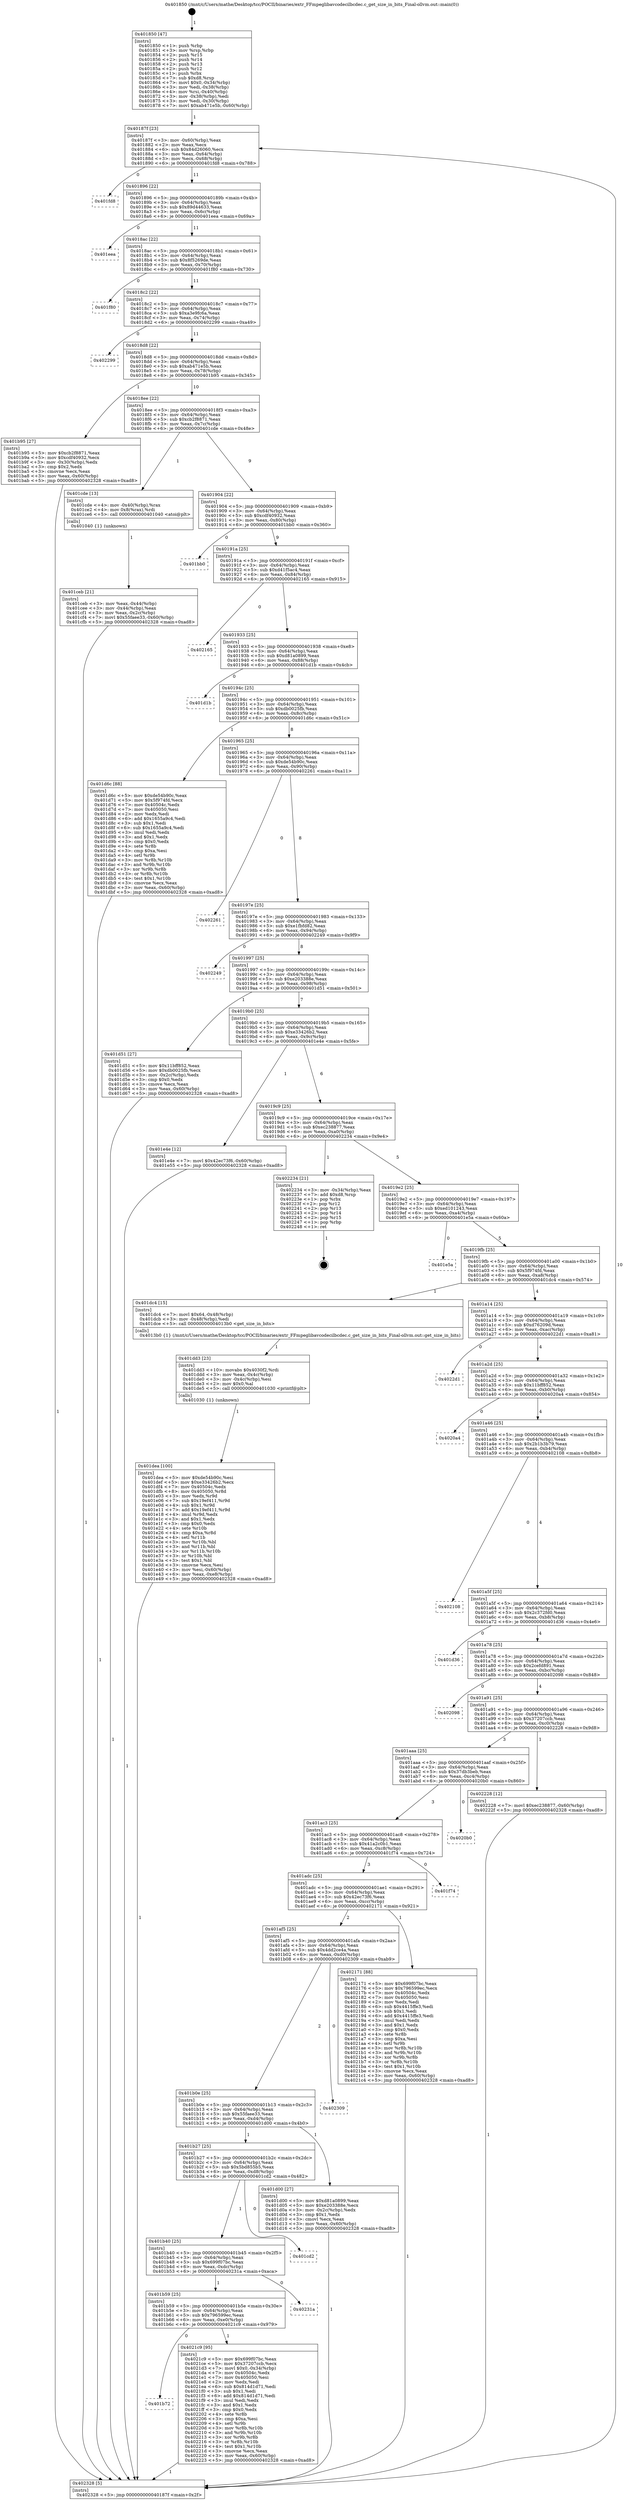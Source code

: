 digraph "0x401850" {
  label = "0x401850 (/mnt/c/Users/mathe/Desktop/tcc/POCII/binaries/extr_FFmpeglibavcodecilbcdec.c_get_size_in_bits_Final-ollvm.out::main(0))"
  labelloc = "t"
  node[shape=record]

  Entry [label="",width=0.3,height=0.3,shape=circle,fillcolor=black,style=filled]
  "0x40187f" [label="{
     0x40187f [23]\l
     | [instrs]\l
     &nbsp;&nbsp;0x40187f \<+3\>: mov -0x60(%rbp),%eax\l
     &nbsp;&nbsp;0x401882 \<+2\>: mov %eax,%ecx\l
     &nbsp;&nbsp;0x401884 \<+6\>: sub $0x84d26060,%ecx\l
     &nbsp;&nbsp;0x40188a \<+3\>: mov %eax,-0x64(%rbp)\l
     &nbsp;&nbsp;0x40188d \<+3\>: mov %ecx,-0x68(%rbp)\l
     &nbsp;&nbsp;0x401890 \<+6\>: je 0000000000401fd8 \<main+0x788\>\l
  }"]
  "0x401fd8" [label="{
     0x401fd8\l
  }", style=dashed]
  "0x401896" [label="{
     0x401896 [22]\l
     | [instrs]\l
     &nbsp;&nbsp;0x401896 \<+5\>: jmp 000000000040189b \<main+0x4b\>\l
     &nbsp;&nbsp;0x40189b \<+3\>: mov -0x64(%rbp),%eax\l
     &nbsp;&nbsp;0x40189e \<+5\>: sub $0x89d44633,%eax\l
     &nbsp;&nbsp;0x4018a3 \<+3\>: mov %eax,-0x6c(%rbp)\l
     &nbsp;&nbsp;0x4018a6 \<+6\>: je 0000000000401eea \<main+0x69a\>\l
  }"]
  Exit [label="",width=0.3,height=0.3,shape=circle,fillcolor=black,style=filled,peripheries=2]
  "0x401eea" [label="{
     0x401eea\l
  }", style=dashed]
  "0x4018ac" [label="{
     0x4018ac [22]\l
     | [instrs]\l
     &nbsp;&nbsp;0x4018ac \<+5\>: jmp 00000000004018b1 \<main+0x61\>\l
     &nbsp;&nbsp;0x4018b1 \<+3\>: mov -0x64(%rbp),%eax\l
     &nbsp;&nbsp;0x4018b4 \<+5\>: sub $0x8f5269de,%eax\l
     &nbsp;&nbsp;0x4018b9 \<+3\>: mov %eax,-0x70(%rbp)\l
     &nbsp;&nbsp;0x4018bc \<+6\>: je 0000000000401f80 \<main+0x730\>\l
  }"]
  "0x401b72" [label="{
     0x401b72\l
  }", style=dashed]
  "0x401f80" [label="{
     0x401f80\l
  }", style=dashed]
  "0x4018c2" [label="{
     0x4018c2 [22]\l
     | [instrs]\l
     &nbsp;&nbsp;0x4018c2 \<+5\>: jmp 00000000004018c7 \<main+0x77\>\l
     &nbsp;&nbsp;0x4018c7 \<+3\>: mov -0x64(%rbp),%eax\l
     &nbsp;&nbsp;0x4018ca \<+5\>: sub $0xa3e9fc6a,%eax\l
     &nbsp;&nbsp;0x4018cf \<+3\>: mov %eax,-0x74(%rbp)\l
     &nbsp;&nbsp;0x4018d2 \<+6\>: je 0000000000402299 \<main+0xa49\>\l
  }"]
  "0x4021c9" [label="{
     0x4021c9 [95]\l
     | [instrs]\l
     &nbsp;&nbsp;0x4021c9 \<+5\>: mov $0x699f07bc,%eax\l
     &nbsp;&nbsp;0x4021ce \<+5\>: mov $0x37207ccb,%ecx\l
     &nbsp;&nbsp;0x4021d3 \<+7\>: movl $0x0,-0x34(%rbp)\l
     &nbsp;&nbsp;0x4021da \<+7\>: mov 0x40504c,%edx\l
     &nbsp;&nbsp;0x4021e1 \<+7\>: mov 0x405050,%esi\l
     &nbsp;&nbsp;0x4021e8 \<+2\>: mov %edx,%edi\l
     &nbsp;&nbsp;0x4021ea \<+6\>: sub $0x814d1d71,%edi\l
     &nbsp;&nbsp;0x4021f0 \<+3\>: sub $0x1,%edi\l
     &nbsp;&nbsp;0x4021f3 \<+6\>: add $0x814d1d71,%edi\l
     &nbsp;&nbsp;0x4021f9 \<+3\>: imul %edi,%edx\l
     &nbsp;&nbsp;0x4021fc \<+3\>: and $0x1,%edx\l
     &nbsp;&nbsp;0x4021ff \<+3\>: cmp $0x0,%edx\l
     &nbsp;&nbsp;0x402202 \<+4\>: sete %r8b\l
     &nbsp;&nbsp;0x402206 \<+3\>: cmp $0xa,%esi\l
     &nbsp;&nbsp;0x402209 \<+4\>: setl %r9b\l
     &nbsp;&nbsp;0x40220d \<+3\>: mov %r8b,%r10b\l
     &nbsp;&nbsp;0x402210 \<+3\>: and %r9b,%r10b\l
     &nbsp;&nbsp;0x402213 \<+3\>: xor %r9b,%r8b\l
     &nbsp;&nbsp;0x402216 \<+3\>: or %r8b,%r10b\l
     &nbsp;&nbsp;0x402219 \<+4\>: test $0x1,%r10b\l
     &nbsp;&nbsp;0x40221d \<+3\>: cmovne %ecx,%eax\l
     &nbsp;&nbsp;0x402220 \<+3\>: mov %eax,-0x60(%rbp)\l
     &nbsp;&nbsp;0x402223 \<+5\>: jmp 0000000000402328 \<main+0xad8\>\l
  }"]
  "0x402299" [label="{
     0x402299\l
  }", style=dashed]
  "0x4018d8" [label="{
     0x4018d8 [22]\l
     | [instrs]\l
     &nbsp;&nbsp;0x4018d8 \<+5\>: jmp 00000000004018dd \<main+0x8d\>\l
     &nbsp;&nbsp;0x4018dd \<+3\>: mov -0x64(%rbp),%eax\l
     &nbsp;&nbsp;0x4018e0 \<+5\>: sub $0xab471e5b,%eax\l
     &nbsp;&nbsp;0x4018e5 \<+3\>: mov %eax,-0x78(%rbp)\l
     &nbsp;&nbsp;0x4018e8 \<+6\>: je 0000000000401b95 \<main+0x345\>\l
  }"]
  "0x401b59" [label="{
     0x401b59 [25]\l
     | [instrs]\l
     &nbsp;&nbsp;0x401b59 \<+5\>: jmp 0000000000401b5e \<main+0x30e\>\l
     &nbsp;&nbsp;0x401b5e \<+3\>: mov -0x64(%rbp),%eax\l
     &nbsp;&nbsp;0x401b61 \<+5\>: sub $0x796599ec,%eax\l
     &nbsp;&nbsp;0x401b66 \<+6\>: mov %eax,-0xe0(%rbp)\l
     &nbsp;&nbsp;0x401b6c \<+6\>: je 00000000004021c9 \<main+0x979\>\l
  }"]
  "0x401b95" [label="{
     0x401b95 [27]\l
     | [instrs]\l
     &nbsp;&nbsp;0x401b95 \<+5\>: mov $0xcb2f8871,%eax\l
     &nbsp;&nbsp;0x401b9a \<+5\>: mov $0xcdf40932,%ecx\l
     &nbsp;&nbsp;0x401b9f \<+3\>: mov -0x30(%rbp),%edx\l
     &nbsp;&nbsp;0x401ba2 \<+3\>: cmp $0x2,%edx\l
     &nbsp;&nbsp;0x401ba5 \<+3\>: cmovne %ecx,%eax\l
     &nbsp;&nbsp;0x401ba8 \<+3\>: mov %eax,-0x60(%rbp)\l
     &nbsp;&nbsp;0x401bab \<+5\>: jmp 0000000000402328 \<main+0xad8\>\l
  }"]
  "0x4018ee" [label="{
     0x4018ee [22]\l
     | [instrs]\l
     &nbsp;&nbsp;0x4018ee \<+5\>: jmp 00000000004018f3 \<main+0xa3\>\l
     &nbsp;&nbsp;0x4018f3 \<+3\>: mov -0x64(%rbp),%eax\l
     &nbsp;&nbsp;0x4018f6 \<+5\>: sub $0xcb2f8871,%eax\l
     &nbsp;&nbsp;0x4018fb \<+3\>: mov %eax,-0x7c(%rbp)\l
     &nbsp;&nbsp;0x4018fe \<+6\>: je 0000000000401cde \<main+0x48e\>\l
  }"]
  "0x402328" [label="{
     0x402328 [5]\l
     | [instrs]\l
     &nbsp;&nbsp;0x402328 \<+5\>: jmp 000000000040187f \<main+0x2f\>\l
  }"]
  "0x401850" [label="{
     0x401850 [47]\l
     | [instrs]\l
     &nbsp;&nbsp;0x401850 \<+1\>: push %rbp\l
     &nbsp;&nbsp;0x401851 \<+3\>: mov %rsp,%rbp\l
     &nbsp;&nbsp;0x401854 \<+2\>: push %r15\l
     &nbsp;&nbsp;0x401856 \<+2\>: push %r14\l
     &nbsp;&nbsp;0x401858 \<+2\>: push %r13\l
     &nbsp;&nbsp;0x40185a \<+2\>: push %r12\l
     &nbsp;&nbsp;0x40185c \<+1\>: push %rbx\l
     &nbsp;&nbsp;0x40185d \<+7\>: sub $0xd8,%rsp\l
     &nbsp;&nbsp;0x401864 \<+7\>: movl $0x0,-0x34(%rbp)\l
     &nbsp;&nbsp;0x40186b \<+3\>: mov %edi,-0x38(%rbp)\l
     &nbsp;&nbsp;0x40186e \<+4\>: mov %rsi,-0x40(%rbp)\l
     &nbsp;&nbsp;0x401872 \<+3\>: mov -0x38(%rbp),%edi\l
     &nbsp;&nbsp;0x401875 \<+3\>: mov %edi,-0x30(%rbp)\l
     &nbsp;&nbsp;0x401878 \<+7\>: movl $0xab471e5b,-0x60(%rbp)\l
  }"]
  "0x40231a" [label="{
     0x40231a\l
  }", style=dashed]
  "0x401cde" [label="{
     0x401cde [13]\l
     | [instrs]\l
     &nbsp;&nbsp;0x401cde \<+4\>: mov -0x40(%rbp),%rax\l
     &nbsp;&nbsp;0x401ce2 \<+4\>: mov 0x8(%rax),%rdi\l
     &nbsp;&nbsp;0x401ce6 \<+5\>: call 0000000000401040 \<atoi@plt\>\l
     | [calls]\l
     &nbsp;&nbsp;0x401040 \{1\} (unknown)\l
  }"]
  "0x401904" [label="{
     0x401904 [22]\l
     | [instrs]\l
     &nbsp;&nbsp;0x401904 \<+5\>: jmp 0000000000401909 \<main+0xb9\>\l
     &nbsp;&nbsp;0x401909 \<+3\>: mov -0x64(%rbp),%eax\l
     &nbsp;&nbsp;0x40190c \<+5\>: sub $0xcdf40932,%eax\l
     &nbsp;&nbsp;0x401911 \<+3\>: mov %eax,-0x80(%rbp)\l
     &nbsp;&nbsp;0x401914 \<+6\>: je 0000000000401bb0 \<main+0x360\>\l
  }"]
  "0x401ceb" [label="{
     0x401ceb [21]\l
     | [instrs]\l
     &nbsp;&nbsp;0x401ceb \<+3\>: mov %eax,-0x44(%rbp)\l
     &nbsp;&nbsp;0x401cee \<+3\>: mov -0x44(%rbp),%eax\l
     &nbsp;&nbsp;0x401cf1 \<+3\>: mov %eax,-0x2c(%rbp)\l
     &nbsp;&nbsp;0x401cf4 \<+7\>: movl $0x55faee33,-0x60(%rbp)\l
     &nbsp;&nbsp;0x401cfb \<+5\>: jmp 0000000000402328 \<main+0xad8\>\l
  }"]
  "0x401b40" [label="{
     0x401b40 [25]\l
     | [instrs]\l
     &nbsp;&nbsp;0x401b40 \<+5\>: jmp 0000000000401b45 \<main+0x2f5\>\l
     &nbsp;&nbsp;0x401b45 \<+3\>: mov -0x64(%rbp),%eax\l
     &nbsp;&nbsp;0x401b48 \<+5\>: sub $0x699f07bc,%eax\l
     &nbsp;&nbsp;0x401b4d \<+6\>: mov %eax,-0xdc(%rbp)\l
     &nbsp;&nbsp;0x401b53 \<+6\>: je 000000000040231a \<main+0xaca\>\l
  }"]
  "0x401bb0" [label="{
     0x401bb0\l
  }", style=dashed]
  "0x40191a" [label="{
     0x40191a [25]\l
     | [instrs]\l
     &nbsp;&nbsp;0x40191a \<+5\>: jmp 000000000040191f \<main+0xcf\>\l
     &nbsp;&nbsp;0x40191f \<+3\>: mov -0x64(%rbp),%eax\l
     &nbsp;&nbsp;0x401922 \<+5\>: sub $0xd41f5ac4,%eax\l
     &nbsp;&nbsp;0x401927 \<+6\>: mov %eax,-0x84(%rbp)\l
     &nbsp;&nbsp;0x40192d \<+6\>: je 0000000000402165 \<main+0x915\>\l
  }"]
  "0x401cd2" [label="{
     0x401cd2\l
  }", style=dashed]
  "0x402165" [label="{
     0x402165\l
  }", style=dashed]
  "0x401933" [label="{
     0x401933 [25]\l
     | [instrs]\l
     &nbsp;&nbsp;0x401933 \<+5\>: jmp 0000000000401938 \<main+0xe8\>\l
     &nbsp;&nbsp;0x401938 \<+3\>: mov -0x64(%rbp),%eax\l
     &nbsp;&nbsp;0x40193b \<+5\>: sub $0xd81a0899,%eax\l
     &nbsp;&nbsp;0x401940 \<+6\>: mov %eax,-0x88(%rbp)\l
     &nbsp;&nbsp;0x401946 \<+6\>: je 0000000000401d1b \<main+0x4cb\>\l
  }"]
  "0x401dea" [label="{
     0x401dea [100]\l
     | [instrs]\l
     &nbsp;&nbsp;0x401dea \<+5\>: mov $0xde54b90c,%esi\l
     &nbsp;&nbsp;0x401def \<+5\>: mov $0xe33426b2,%ecx\l
     &nbsp;&nbsp;0x401df4 \<+7\>: mov 0x40504c,%edx\l
     &nbsp;&nbsp;0x401dfb \<+8\>: mov 0x405050,%r8d\l
     &nbsp;&nbsp;0x401e03 \<+3\>: mov %edx,%r9d\l
     &nbsp;&nbsp;0x401e06 \<+7\>: sub $0x19ef411,%r9d\l
     &nbsp;&nbsp;0x401e0d \<+4\>: sub $0x1,%r9d\l
     &nbsp;&nbsp;0x401e11 \<+7\>: add $0x19ef411,%r9d\l
     &nbsp;&nbsp;0x401e18 \<+4\>: imul %r9d,%edx\l
     &nbsp;&nbsp;0x401e1c \<+3\>: and $0x1,%edx\l
     &nbsp;&nbsp;0x401e1f \<+3\>: cmp $0x0,%edx\l
     &nbsp;&nbsp;0x401e22 \<+4\>: sete %r10b\l
     &nbsp;&nbsp;0x401e26 \<+4\>: cmp $0xa,%r8d\l
     &nbsp;&nbsp;0x401e2a \<+4\>: setl %r11b\l
     &nbsp;&nbsp;0x401e2e \<+3\>: mov %r10b,%bl\l
     &nbsp;&nbsp;0x401e31 \<+3\>: and %r11b,%bl\l
     &nbsp;&nbsp;0x401e34 \<+3\>: xor %r11b,%r10b\l
     &nbsp;&nbsp;0x401e37 \<+3\>: or %r10b,%bl\l
     &nbsp;&nbsp;0x401e3a \<+3\>: test $0x1,%bl\l
     &nbsp;&nbsp;0x401e3d \<+3\>: cmovne %ecx,%esi\l
     &nbsp;&nbsp;0x401e40 \<+3\>: mov %esi,-0x60(%rbp)\l
     &nbsp;&nbsp;0x401e43 \<+6\>: mov %eax,-0xe8(%rbp)\l
     &nbsp;&nbsp;0x401e49 \<+5\>: jmp 0000000000402328 \<main+0xad8\>\l
  }"]
  "0x401d1b" [label="{
     0x401d1b\l
  }", style=dashed]
  "0x40194c" [label="{
     0x40194c [25]\l
     | [instrs]\l
     &nbsp;&nbsp;0x40194c \<+5\>: jmp 0000000000401951 \<main+0x101\>\l
     &nbsp;&nbsp;0x401951 \<+3\>: mov -0x64(%rbp),%eax\l
     &nbsp;&nbsp;0x401954 \<+5\>: sub $0xdb0025fb,%eax\l
     &nbsp;&nbsp;0x401959 \<+6\>: mov %eax,-0x8c(%rbp)\l
     &nbsp;&nbsp;0x40195f \<+6\>: je 0000000000401d6c \<main+0x51c\>\l
  }"]
  "0x401dd3" [label="{
     0x401dd3 [23]\l
     | [instrs]\l
     &nbsp;&nbsp;0x401dd3 \<+10\>: movabs $0x4030f2,%rdi\l
     &nbsp;&nbsp;0x401ddd \<+3\>: mov %eax,-0x4c(%rbp)\l
     &nbsp;&nbsp;0x401de0 \<+3\>: mov -0x4c(%rbp),%esi\l
     &nbsp;&nbsp;0x401de3 \<+2\>: mov $0x0,%al\l
     &nbsp;&nbsp;0x401de5 \<+5\>: call 0000000000401030 \<printf@plt\>\l
     | [calls]\l
     &nbsp;&nbsp;0x401030 \{1\} (unknown)\l
  }"]
  "0x401d6c" [label="{
     0x401d6c [88]\l
     | [instrs]\l
     &nbsp;&nbsp;0x401d6c \<+5\>: mov $0xde54b90c,%eax\l
     &nbsp;&nbsp;0x401d71 \<+5\>: mov $0x5f974fd,%ecx\l
     &nbsp;&nbsp;0x401d76 \<+7\>: mov 0x40504c,%edx\l
     &nbsp;&nbsp;0x401d7d \<+7\>: mov 0x405050,%esi\l
     &nbsp;&nbsp;0x401d84 \<+2\>: mov %edx,%edi\l
     &nbsp;&nbsp;0x401d86 \<+6\>: add $0x1655a9c4,%edi\l
     &nbsp;&nbsp;0x401d8c \<+3\>: sub $0x1,%edi\l
     &nbsp;&nbsp;0x401d8f \<+6\>: sub $0x1655a9c4,%edi\l
     &nbsp;&nbsp;0x401d95 \<+3\>: imul %edi,%edx\l
     &nbsp;&nbsp;0x401d98 \<+3\>: and $0x1,%edx\l
     &nbsp;&nbsp;0x401d9b \<+3\>: cmp $0x0,%edx\l
     &nbsp;&nbsp;0x401d9e \<+4\>: sete %r8b\l
     &nbsp;&nbsp;0x401da2 \<+3\>: cmp $0xa,%esi\l
     &nbsp;&nbsp;0x401da5 \<+4\>: setl %r9b\l
     &nbsp;&nbsp;0x401da9 \<+3\>: mov %r8b,%r10b\l
     &nbsp;&nbsp;0x401dac \<+3\>: and %r9b,%r10b\l
     &nbsp;&nbsp;0x401daf \<+3\>: xor %r9b,%r8b\l
     &nbsp;&nbsp;0x401db2 \<+3\>: or %r8b,%r10b\l
     &nbsp;&nbsp;0x401db5 \<+4\>: test $0x1,%r10b\l
     &nbsp;&nbsp;0x401db9 \<+3\>: cmovne %ecx,%eax\l
     &nbsp;&nbsp;0x401dbc \<+3\>: mov %eax,-0x60(%rbp)\l
     &nbsp;&nbsp;0x401dbf \<+5\>: jmp 0000000000402328 \<main+0xad8\>\l
  }"]
  "0x401965" [label="{
     0x401965 [25]\l
     | [instrs]\l
     &nbsp;&nbsp;0x401965 \<+5\>: jmp 000000000040196a \<main+0x11a\>\l
     &nbsp;&nbsp;0x40196a \<+3\>: mov -0x64(%rbp),%eax\l
     &nbsp;&nbsp;0x40196d \<+5\>: sub $0xde54b90c,%eax\l
     &nbsp;&nbsp;0x401972 \<+6\>: mov %eax,-0x90(%rbp)\l
     &nbsp;&nbsp;0x401978 \<+6\>: je 0000000000402261 \<main+0xa11\>\l
  }"]
  "0x401b27" [label="{
     0x401b27 [25]\l
     | [instrs]\l
     &nbsp;&nbsp;0x401b27 \<+5\>: jmp 0000000000401b2c \<main+0x2dc\>\l
     &nbsp;&nbsp;0x401b2c \<+3\>: mov -0x64(%rbp),%eax\l
     &nbsp;&nbsp;0x401b2f \<+5\>: sub $0x5bd855b5,%eax\l
     &nbsp;&nbsp;0x401b34 \<+6\>: mov %eax,-0xd8(%rbp)\l
     &nbsp;&nbsp;0x401b3a \<+6\>: je 0000000000401cd2 \<main+0x482\>\l
  }"]
  "0x402261" [label="{
     0x402261\l
  }", style=dashed]
  "0x40197e" [label="{
     0x40197e [25]\l
     | [instrs]\l
     &nbsp;&nbsp;0x40197e \<+5\>: jmp 0000000000401983 \<main+0x133\>\l
     &nbsp;&nbsp;0x401983 \<+3\>: mov -0x64(%rbp),%eax\l
     &nbsp;&nbsp;0x401986 \<+5\>: sub $0xe1fbfd82,%eax\l
     &nbsp;&nbsp;0x40198b \<+6\>: mov %eax,-0x94(%rbp)\l
     &nbsp;&nbsp;0x401991 \<+6\>: je 0000000000402249 \<main+0x9f9\>\l
  }"]
  "0x401d00" [label="{
     0x401d00 [27]\l
     | [instrs]\l
     &nbsp;&nbsp;0x401d00 \<+5\>: mov $0xd81a0899,%eax\l
     &nbsp;&nbsp;0x401d05 \<+5\>: mov $0xe203388e,%ecx\l
     &nbsp;&nbsp;0x401d0a \<+3\>: mov -0x2c(%rbp),%edx\l
     &nbsp;&nbsp;0x401d0d \<+3\>: cmp $0x1,%edx\l
     &nbsp;&nbsp;0x401d10 \<+3\>: cmovl %ecx,%eax\l
     &nbsp;&nbsp;0x401d13 \<+3\>: mov %eax,-0x60(%rbp)\l
     &nbsp;&nbsp;0x401d16 \<+5\>: jmp 0000000000402328 \<main+0xad8\>\l
  }"]
  "0x402249" [label="{
     0x402249\l
  }", style=dashed]
  "0x401997" [label="{
     0x401997 [25]\l
     | [instrs]\l
     &nbsp;&nbsp;0x401997 \<+5\>: jmp 000000000040199c \<main+0x14c\>\l
     &nbsp;&nbsp;0x40199c \<+3\>: mov -0x64(%rbp),%eax\l
     &nbsp;&nbsp;0x40199f \<+5\>: sub $0xe203388e,%eax\l
     &nbsp;&nbsp;0x4019a4 \<+6\>: mov %eax,-0x98(%rbp)\l
     &nbsp;&nbsp;0x4019aa \<+6\>: je 0000000000401d51 \<main+0x501\>\l
  }"]
  "0x401b0e" [label="{
     0x401b0e [25]\l
     | [instrs]\l
     &nbsp;&nbsp;0x401b0e \<+5\>: jmp 0000000000401b13 \<main+0x2c3\>\l
     &nbsp;&nbsp;0x401b13 \<+3\>: mov -0x64(%rbp),%eax\l
     &nbsp;&nbsp;0x401b16 \<+5\>: sub $0x55faee33,%eax\l
     &nbsp;&nbsp;0x401b1b \<+6\>: mov %eax,-0xd4(%rbp)\l
     &nbsp;&nbsp;0x401b21 \<+6\>: je 0000000000401d00 \<main+0x4b0\>\l
  }"]
  "0x401d51" [label="{
     0x401d51 [27]\l
     | [instrs]\l
     &nbsp;&nbsp;0x401d51 \<+5\>: mov $0x11bff852,%eax\l
     &nbsp;&nbsp;0x401d56 \<+5\>: mov $0xdb0025fb,%ecx\l
     &nbsp;&nbsp;0x401d5b \<+3\>: mov -0x2c(%rbp),%edx\l
     &nbsp;&nbsp;0x401d5e \<+3\>: cmp $0x0,%edx\l
     &nbsp;&nbsp;0x401d61 \<+3\>: cmove %ecx,%eax\l
     &nbsp;&nbsp;0x401d64 \<+3\>: mov %eax,-0x60(%rbp)\l
     &nbsp;&nbsp;0x401d67 \<+5\>: jmp 0000000000402328 \<main+0xad8\>\l
  }"]
  "0x4019b0" [label="{
     0x4019b0 [25]\l
     | [instrs]\l
     &nbsp;&nbsp;0x4019b0 \<+5\>: jmp 00000000004019b5 \<main+0x165\>\l
     &nbsp;&nbsp;0x4019b5 \<+3\>: mov -0x64(%rbp),%eax\l
     &nbsp;&nbsp;0x4019b8 \<+5\>: sub $0xe33426b2,%eax\l
     &nbsp;&nbsp;0x4019bd \<+6\>: mov %eax,-0x9c(%rbp)\l
     &nbsp;&nbsp;0x4019c3 \<+6\>: je 0000000000401e4e \<main+0x5fe\>\l
  }"]
  "0x402309" [label="{
     0x402309\l
  }", style=dashed]
  "0x401e4e" [label="{
     0x401e4e [12]\l
     | [instrs]\l
     &nbsp;&nbsp;0x401e4e \<+7\>: movl $0x42ec73f6,-0x60(%rbp)\l
     &nbsp;&nbsp;0x401e55 \<+5\>: jmp 0000000000402328 \<main+0xad8\>\l
  }"]
  "0x4019c9" [label="{
     0x4019c9 [25]\l
     | [instrs]\l
     &nbsp;&nbsp;0x4019c9 \<+5\>: jmp 00000000004019ce \<main+0x17e\>\l
     &nbsp;&nbsp;0x4019ce \<+3\>: mov -0x64(%rbp),%eax\l
     &nbsp;&nbsp;0x4019d1 \<+5\>: sub $0xec238877,%eax\l
     &nbsp;&nbsp;0x4019d6 \<+6\>: mov %eax,-0xa0(%rbp)\l
     &nbsp;&nbsp;0x4019dc \<+6\>: je 0000000000402234 \<main+0x9e4\>\l
  }"]
  "0x401af5" [label="{
     0x401af5 [25]\l
     | [instrs]\l
     &nbsp;&nbsp;0x401af5 \<+5\>: jmp 0000000000401afa \<main+0x2aa\>\l
     &nbsp;&nbsp;0x401afa \<+3\>: mov -0x64(%rbp),%eax\l
     &nbsp;&nbsp;0x401afd \<+5\>: sub $0x4dd2ce4a,%eax\l
     &nbsp;&nbsp;0x401b02 \<+6\>: mov %eax,-0xd0(%rbp)\l
     &nbsp;&nbsp;0x401b08 \<+6\>: je 0000000000402309 \<main+0xab9\>\l
  }"]
  "0x402234" [label="{
     0x402234 [21]\l
     | [instrs]\l
     &nbsp;&nbsp;0x402234 \<+3\>: mov -0x34(%rbp),%eax\l
     &nbsp;&nbsp;0x402237 \<+7\>: add $0xd8,%rsp\l
     &nbsp;&nbsp;0x40223e \<+1\>: pop %rbx\l
     &nbsp;&nbsp;0x40223f \<+2\>: pop %r12\l
     &nbsp;&nbsp;0x402241 \<+2\>: pop %r13\l
     &nbsp;&nbsp;0x402243 \<+2\>: pop %r14\l
     &nbsp;&nbsp;0x402245 \<+2\>: pop %r15\l
     &nbsp;&nbsp;0x402247 \<+1\>: pop %rbp\l
     &nbsp;&nbsp;0x402248 \<+1\>: ret\l
  }"]
  "0x4019e2" [label="{
     0x4019e2 [25]\l
     | [instrs]\l
     &nbsp;&nbsp;0x4019e2 \<+5\>: jmp 00000000004019e7 \<main+0x197\>\l
     &nbsp;&nbsp;0x4019e7 \<+3\>: mov -0x64(%rbp),%eax\l
     &nbsp;&nbsp;0x4019ea \<+5\>: sub $0xed101243,%eax\l
     &nbsp;&nbsp;0x4019ef \<+6\>: mov %eax,-0xa4(%rbp)\l
     &nbsp;&nbsp;0x4019f5 \<+6\>: je 0000000000401e5a \<main+0x60a\>\l
  }"]
  "0x402171" [label="{
     0x402171 [88]\l
     | [instrs]\l
     &nbsp;&nbsp;0x402171 \<+5\>: mov $0x699f07bc,%eax\l
     &nbsp;&nbsp;0x402176 \<+5\>: mov $0x796599ec,%ecx\l
     &nbsp;&nbsp;0x40217b \<+7\>: mov 0x40504c,%edx\l
     &nbsp;&nbsp;0x402182 \<+7\>: mov 0x405050,%esi\l
     &nbsp;&nbsp;0x402189 \<+2\>: mov %edx,%edi\l
     &nbsp;&nbsp;0x40218b \<+6\>: sub $0x4415ffe3,%edi\l
     &nbsp;&nbsp;0x402191 \<+3\>: sub $0x1,%edi\l
     &nbsp;&nbsp;0x402194 \<+6\>: add $0x4415ffe3,%edi\l
     &nbsp;&nbsp;0x40219a \<+3\>: imul %edi,%edx\l
     &nbsp;&nbsp;0x40219d \<+3\>: and $0x1,%edx\l
     &nbsp;&nbsp;0x4021a0 \<+3\>: cmp $0x0,%edx\l
     &nbsp;&nbsp;0x4021a3 \<+4\>: sete %r8b\l
     &nbsp;&nbsp;0x4021a7 \<+3\>: cmp $0xa,%esi\l
     &nbsp;&nbsp;0x4021aa \<+4\>: setl %r9b\l
     &nbsp;&nbsp;0x4021ae \<+3\>: mov %r8b,%r10b\l
     &nbsp;&nbsp;0x4021b1 \<+3\>: and %r9b,%r10b\l
     &nbsp;&nbsp;0x4021b4 \<+3\>: xor %r9b,%r8b\l
     &nbsp;&nbsp;0x4021b7 \<+3\>: or %r8b,%r10b\l
     &nbsp;&nbsp;0x4021ba \<+4\>: test $0x1,%r10b\l
     &nbsp;&nbsp;0x4021be \<+3\>: cmovne %ecx,%eax\l
     &nbsp;&nbsp;0x4021c1 \<+3\>: mov %eax,-0x60(%rbp)\l
     &nbsp;&nbsp;0x4021c4 \<+5\>: jmp 0000000000402328 \<main+0xad8\>\l
  }"]
  "0x401e5a" [label="{
     0x401e5a\l
  }", style=dashed]
  "0x4019fb" [label="{
     0x4019fb [25]\l
     | [instrs]\l
     &nbsp;&nbsp;0x4019fb \<+5\>: jmp 0000000000401a00 \<main+0x1b0\>\l
     &nbsp;&nbsp;0x401a00 \<+3\>: mov -0x64(%rbp),%eax\l
     &nbsp;&nbsp;0x401a03 \<+5\>: sub $0x5f974fd,%eax\l
     &nbsp;&nbsp;0x401a08 \<+6\>: mov %eax,-0xa8(%rbp)\l
     &nbsp;&nbsp;0x401a0e \<+6\>: je 0000000000401dc4 \<main+0x574\>\l
  }"]
  "0x401adc" [label="{
     0x401adc [25]\l
     | [instrs]\l
     &nbsp;&nbsp;0x401adc \<+5\>: jmp 0000000000401ae1 \<main+0x291\>\l
     &nbsp;&nbsp;0x401ae1 \<+3\>: mov -0x64(%rbp),%eax\l
     &nbsp;&nbsp;0x401ae4 \<+5\>: sub $0x42ec73f6,%eax\l
     &nbsp;&nbsp;0x401ae9 \<+6\>: mov %eax,-0xcc(%rbp)\l
     &nbsp;&nbsp;0x401aef \<+6\>: je 0000000000402171 \<main+0x921\>\l
  }"]
  "0x401dc4" [label="{
     0x401dc4 [15]\l
     | [instrs]\l
     &nbsp;&nbsp;0x401dc4 \<+7\>: movl $0x64,-0x48(%rbp)\l
     &nbsp;&nbsp;0x401dcb \<+3\>: mov -0x48(%rbp),%edi\l
     &nbsp;&nbsp;0x401dce \<+5\>: call 00000000004013b0 \<get_size_in_bits\>\l
     | [calls]\l
     &nbsp;&nbsp;0x4013b0 \{1\} (/mnt/c/Users/mathe/Desktop/tcc/POCII/binaries/extr_FFmpeglibavcodecilbcdec.c_get_size_in_bits_Final-ollvm.out::get_size_in_bits)\l
  }"]
  "0x401a14" [label="{
     0x401a14 [25]\l
     | [instrs]\l
     &nbsp;&nbsp;0x401a14 \<+5\>: jmp 0000000000401a19 \<main+0x1c9\>\l
     &nbsp;&nbsp;0x401a19 \<+3\>: mov -0x64(%rbp),%eax\l
     &nbsp;&nbsp;0x401a1c \<+5\>: sub $0xd76209d,%eax\l
     &nbsp;&nbsp;0x401a21 \<+6\>: mov %eax,-0xac(%rbp)\l
     &nbsp;&nbsp;0x401a27 \<+6\>: je 00000000004022d1 \<main+0xa81\>\l
  }"]
  "0x401f74" [label="{
     0x401f74\l
  }", style=dashed]
  "0x4022d1" [label="{
     0x4022d1\l
  }", style=dashed]
  "0x401a2d" [label="{
     0x401a2d [25]\l
     | [instrs]\l
     &nbsp;&nbsp;0x401a2d \<+5\>: jmp 0000000000401a32 \<main+0x1e2\>\l
     &nbsp;&nbsp;0x401a32 \<+3\>: mov -0x64(%rbp),%eax\l
     &nbsp;&nbsp;0x401a35 \<+5\>: sub $0x11bff852,%eax\l
     &nbsp;&nbsp;0x401a3a \<+6\>: mov %eax,-0xb0(%rbp)\l
     &nbsp;&nbsp;0x401a40 \<+6\>: je 00000000004020a4 \<main+0x854\>\l
  }"]
  "0x401ac3" [label="{
     0x401ac3 [25]\l
     | [instrs]\l
     &nbsp;&nbsp;0x401ac3 \<+5\>: jmp 0000000000401ac8 \<main+0x278\>\l
     &nbsp;&nbsp;0x401ac8 \<+3\>: mov -0x64(%rbp),%eax\l
     &nbsp;&nbsp;0x401acb \<+5\>: sub $0x41a2c0b1,%eax\l
     &nbsp;&nbsp;0x401ad0 \<+6\>: mov %eax,-0xc8(%rbp)\l
     &nbsp;&nbsp;0x401ad6 \<+6\>: je 0000000000401f74 \<main+0x724\>\l
  }"]
  "0x4020a4" [label="{
     0x4020a4\l
  }", style=dashed]
  "0x401a46" [label="{
     0x401a46 [25]\l
     | [instrs]\l
     &nbsp;&nbsp;0x401a46 \<+5\>: jmp 0000000000401a4b \<main+0x1fb\>\l
     &nbsp;&nbsp;0x401a4b \<+3\>: mov -0x64(%rbp),%eax\l
     &nbsp;&nbsp;0x401a4e \<+5\>: sub $0x2b1b3b79,%eax\l
     &nbsp;&nbsp;0x401a53 \<+6\>: mov %eax,-0xb4(%rbp)\l
     &nbsp;&nbsp;0x401a59 \<+6\>: je 0000000000402108 \<main+0x8b8\>\l
  }"]
  "0x4020b0" [label="{
     0x4020b0\l
  }", style=dashed]
  "0x402108" [label="{
     0x402108\l
  }", style=dashed]
  "0x401a5f" [label="{
     0x401a5f [25]\l
     | [instrs]\l
     &nbsp;&nbsp;0x401a5f \<+5\>: jmp 0000000000401a64 \<main+0x214\>\l
     &nbsp;&nbsp;0x401a64 \<+3\>: mov -0x64(%rbp),%eax\l
     &nbsp;&nbsp;0x401a67 \<+5\>: sub $0x2c372fd0,%eax\l
     &nbsp;&nbsp;0x401a6c \<+6\>: mov %eax,-0xb8(%rbp)\l
     &nbsp;&nbsp;0x401a72 \<+6\>: je 0000000000401d36 \<main+0x4e6\>\l
  }"]
  "0x401aaa" [label="{
     0x401aaa [25]\l
     | [instrs]\l
     &nbsp;&nbsp;0x401aaa \<+5\>: jmp 0000000000401aaf \<main+0x25f\>\l
     &nbsp;&nbsp;0x401aaf \<+3\>: mov -0x64(%rbp),%eax\l
     &nbsp;&nbsp;0x401ab2 \<+5\>: sub $0x37db3beb,%eax\l
     &nbsp;&nbsp;0x401ab7 \<+6\>: mov %eax,-0xc4(%rbp)\l
     &nbsp;&nbsp;0x401abd \<+6\>: je 00000000004020b0 \<main+0x860\>\l
  }"]
  "0x401d36" [label="{
     0x401d36\l
  }", style=dashed]
  "0x401a78" [label="{
     0x401a78 [25]\l
     | [instrs]\l
     &nbsp;&nbsp;0x401a78 \<+5\>: jmp 0000000000401a7d \<main+0x22d\>\l
     &nbsp;&nbsp;0x401a7d \<+3\>: mov -0x64(%rbp),%eax\l
     &nbsp;&nbsp;0x401a80 \<+5\>: sub $0x2cefd891,%eax\l
     &nbsp;&nbsp;0x401a85 \<+6\>: mov %eax,-0xbc(%rbp)\l
     &nbsp;&nbsp;0x401a8b \<+6\>: je 0000000000402098 \<main+0x848\>\l
  }"]
  "0x402228" [label="{
     0x402228 [12]\l
     | [instrs]\l
     &nbsp;&nbsp;0x402228 \<+7\>: movl $0xec238877,-0x60(%rbp)\l
     &nbsp;&nbsp;0x40222f \<+5\>: jmp 0000000000402328 \<main+0xad8\>\l
  }"]
  "0x402098" [label="{
     0x402098\l
  }", style=dashed]
  "0x401a91" [label="{
     0x401a91 [25]\l
     | [instrs]\l
     &nbsp;&nbsp;0x401a91 \<+5\>: jmp 0000000000401a96 \<main+0x246\>\l
     &nbsp;&nbsp;0x401a96 \<+3\>: mov -0x64(%rbp),%eax\l
     &nbsp;&nbsp;0x401a99 \<+5\>: sub $0x37207ccb,%eax\l
     &nbsp;&nbsp;0x401a9e \<+6\>: mov %eax,-0xc0(%rbp)\l
     &nbsp;&nbsp;0x401aa4 \<+6\>: je 0000000000402228 \<main+0x9d8\>\l
  }"]
  Entry -> "0x401850" [label=" 1"]
  "0x40187f" -> "0x401fd8" [label=" 0"]
  "0x40187f" -> "0x401896" [label=" 11"]
  "0x402234" -> Exit [label=" 1"]
  "0x401896" -> "0x401eea" [label=" 0"]
  "0x401896" -> "0x4018ac" [label=" 11"]
  "0x402228" -> "0x402328" [label=" 1"]
  "0x4018ac" -> "0x401f80" [label=" 0"]
  "0x4018ac" -> "0x4018c2" [label=" 11"]
  "0x4021c9" -> "0x402328" [label=" 1"]
  "0x4018c2" -> "0x402299" [label=" 0"]
  "0x4018c2" -> "0x4018d8" [label=" 11"]
  "0x401b59" -> "0x401b72" [label=" 0"]
  "0x4018d8" -> "0x401b95" [label=" 1"]
  "0x4018d8" -> "0x4018ee" [label=" 10"]
  "0x401b95" -> "0x402328" [label=" 1"]
  "0x401850" -> "0x40187f" [label=" 1"]
  "0x402328" -> "0x40187f" [label=" 10"]
  "0x401b59" -> "0x4021c9" [label=" 1"]
  "0x4018ee" -> "0x401cde" [label=" 1"]
  "0x4018ee" -> "0x401904" [label=" 9"]
  "0x401cde" -> "0x401ceb" [label=" 1"]
  "0x401ceb" -> "0x402328" [label=" 1"]
  "0x401b40" -> "0x401b59" [label=" 1"]
  "0x401904" -> "0x401bb0" [label=" 0"]
  "0x401904" -> "0x40191a" [label=" 9"]
  "0x401b40" -> "0x40231a" [label=" 0"]
  "0x40191a" -> "0x402165" [label=" 0"]
  "0x40191a" -> "0x401933" [label=" 9"]
  "0x401b27" -> "0x401b40" [label=" 1"]
  "0x401933" -> "0x401d1b" [label=" 0"]
  "0x401933" -> "0x40194c" [label=" 9"]
  "0x401b27" -> "0x401cd2" [label=" 0"]
  "0x40194c" -> "0x401d6c" [label=" 1"]
  "0x40194c" -> "0x401965" [label=" 8"]
  "0x402171" -> "0x402328" [label=" 1"]
  "0x401965" -> "0x402261" [label=" 0"]
  "0x401965" -> "0x40197e" [label=" 8"]
  "0x401e4e" -> "0x402328" [label=" 1"]
  "0x40197e" -> "0x402249" [label=" 0"]
  "0x40197e" -> "0x401997" [label=" 8"]
  "0x401dea" -> "0x402328" [label=" 1"]
  "0x401997" -> "0x401d51" [label=" 1"]
  "0x401997" -> "0x4019b0" [label=" 7"]
  "0x401dc4" -> "0x401dd3" [label=" 1"]
  "0x4019b0" -> "0x401e4e" [label=" 1"]
  "0x4019b0" -> "0x4019c9" [label=" 6"]
  "0x401d6c" -> "0x402328" [label=" 1"]
  "0x4019c9" -> "0x402234" [label=" 1"]
  "0x4019c9" -> "0x4019e2" [label=" 5"]
  "0x401d00" -> "0x402328" [label=" 1"]
  "0x4019e2" -> "0x401e5a" [label=" 0"]
  "0x4019e2" -> "0x4019fb" [label=" 5"]
  "0x401b0e" -> "0x401b27" [label=" 1"]
  "0x4019fb" -> "0x401dc4" [label=" 1"]
  "0x4019fb" -> "0x401a14" [label=" 4"]
  "0x401dd3" -> "0x401dea" [label=" 1"]
  "0x401a14" -> "0x4022d1" [label=" 0"]
  "0x401a14" -> "0x401a2d" [label=" 4"]
  "0x401af5" -> "0x401b0e" [label=" 2"]
  "0x401a2d" -> "0x4020a4" [label=" 0"]
  "0x401a2d" -> "0x401a46" [label=" 4"]
  "0x401d51" -> "0x402328" [label=" 1"]
  "0x401a46" -> "0x402108" [label=" 0"]
  "0x401a46" -> "0x401a5f" [label=" 4"]
  "0x401adc" -> "0x401af5" [label=" 2"]
  "0x401a5f" -> "0x401d36" [label=" 0"]
  "0x401a5f" -> "0x401a78" [label=" 4"]
  "0x401b0e" -> "0x401d00" [label=" 1"]
  "0x401a78" -> "0x402098" [label=" 0"]
  "0x401a78" -> "0x401a91" [label=" 4"]
  "0x401ac3" -> "0x401adc" [label=" 3"]
  "0x401a91" -> "0x402228" [label=" 1"]
  "0x401a91" -> "0x401aaa" [label=" 3"]
  "0x401adc" -> "0x402171" [label=" 1"]
  "0x401aaa" -> "0x4020b0" [label=" 0"]
  "0x401aaa" -> "0x401ac3" [label=" 3"]
  "0x401af5" -> "0x402309" [label=" 0"]
  "0x401ac3" -> "0x401f74" [label=" 0"]
}
